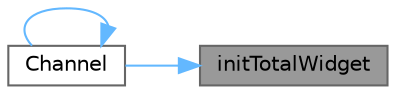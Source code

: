 digraph "initTotalWidget"
{
 // LATEX_PDF_SIZE
  bgcolor="transparent";
  edge [fontname=Helvetica,fontsize=10,labelfontname=Helvetica,labelfontsize=10];
  node [fontname=Helvetica,fontsize=10,shape=box,height=0.2,width=0.4];
  rankdir="RL";
  Node1 [id="Node000001",label="initTotalWidget",height=0.2,width=0.4,color="gray40", fillcolor="grey60", style="filled", fontcolor="black",tooltip="初始化分区控件"];
  Node1 -> Node2 [id="edge1_Node000001_Node000002",dir="back",color="steelblue1",style="solid",tooltip=" "];
  Node2 [id="Node000002",label="Channel",height=0.2,width=0.4,color="grey40", fillcolor="white", style="filled",URL="$class_channel.html#aa56e0d97e9870af7099a2dd20a88b890",tooltip="构造函数，初始化音乐频道主界面"];
  Node2 -> Node2 [id="edge2_Node000002_Node000002",dir="back",color="steelblue1",style="solid",tooltip=" "];
}
